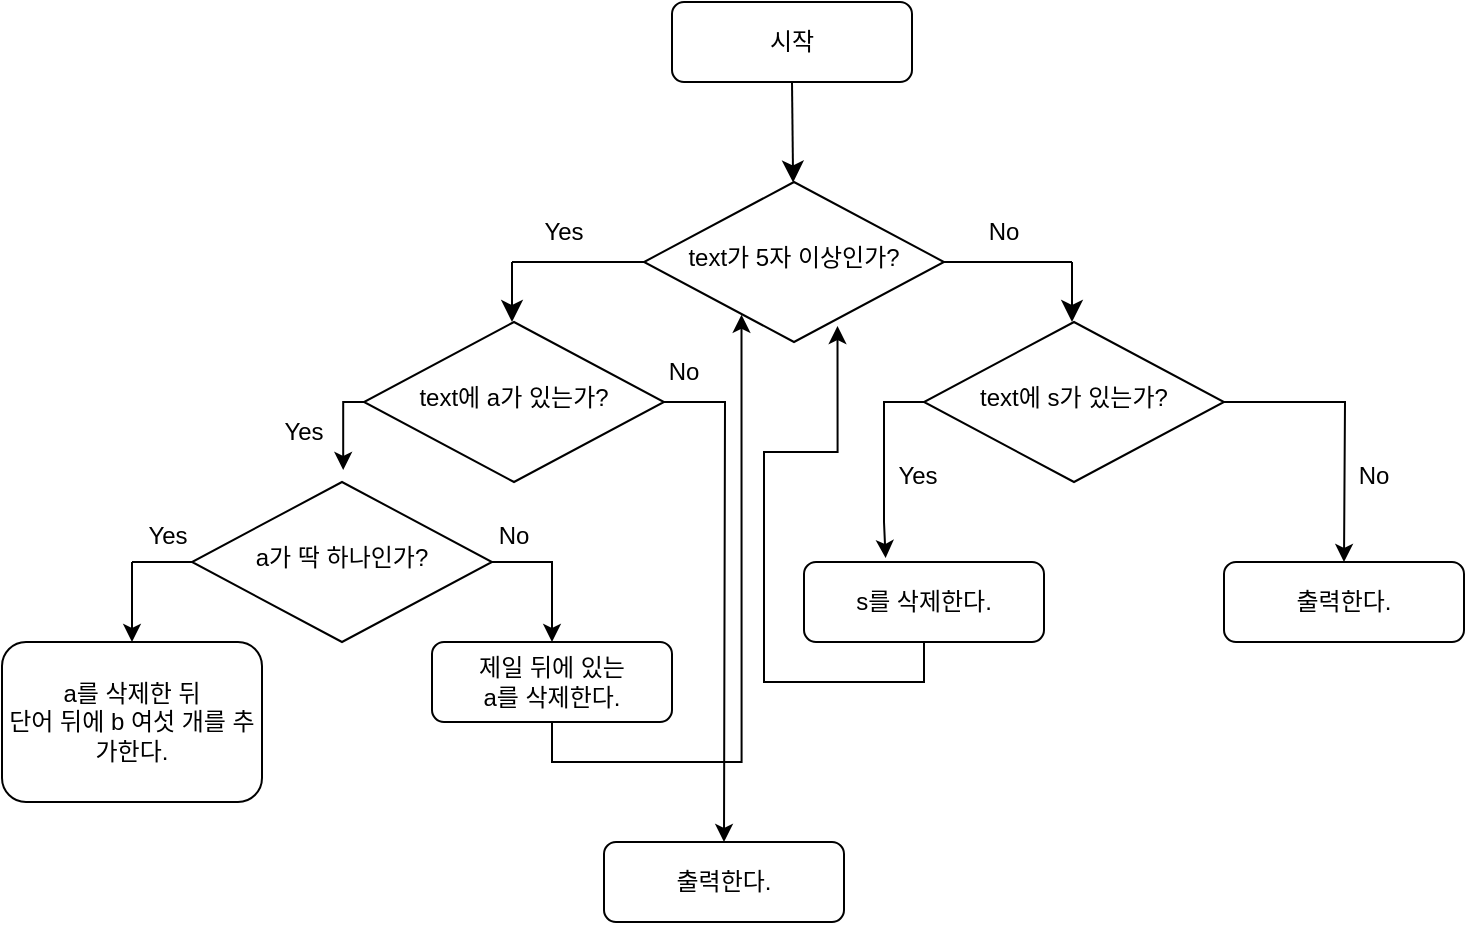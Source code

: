 <mxfile version="24.0.5" type="github">
  <diagram id="C5RBs43oDa-KdzZeNtuy" name="Page-1">
    <mxGraphModel dx="1290" dy="522" grid="1" gridSize="10" guides="1" tooltips="1" connect="1" arrows="1" fold="1" page="1" pageScale="1" pageWidth="827" pageHeight="1169" math="0" shadow="0">
      <root>
        <mxCell id="WIyWlLk6GJQsqaUBKTNV-0" />
        <mxCell id="WIyWlLk6GJQsqaUBKTNV-1" parent="WIyWlLk6GJQsqaUBKTNV-0" />
        <mxCell id="WIyWlLk6GJQsqaUBKTNV-3" value="시작" style="rounded=1;whiteSpace=wrap;html=1;fontSize=12;glass=0;strokeWidth=1;shadow=0;" parent="WIyWlLk6GJQsqaUBKTNV-1" vertex="1">
          <mxGeometry x="405" y="40" width="120" height="40" as="geometry" />
        </mxCell>
        <mxCell id="WIyWlLk6GJQsqaUBKTNV-6" value="text가 5자 이상인가?" style="rhombus;whiteSpace=wrap;html=1;shadow=0;fontFamily=Helvetica;fontSize=12;align=center;strokeWidth=1;spacing=6;spacingTop=-4;" parent="WIyWlLk6GJQsqaUBKTNV-1" vertex="1">
          <mxGeometry x="391" y="130" width="150" height="80" as="geometry" />
        </mxCell>
        <mxCell id="3RwIZmBpY-32ha0CNj88-5" value="" style="endArrow=none;html=1;rounded=0;fontSize=12;startSize=8;endSize=8;curved=1;entryX=0;entryY=0.5;entryDx=0;entryDy=0;" parent="WIyWlLk6GJQsqaUBKTNV-1" target="WIyWlLk6GJQsqaUBKTNV-6" edge="1">
          <mxGeometry width="50" height="50" relative="1" as="geometry">
            <mxPoint x="325" y="170" as="sourcePoint" />
            <mxPoint x="515" y="230" as="targetPoint" />
          </mxGeometry>
        </mxCell>
        <mxCell id="3RwIZmBpY-32ha0CNj88-6" value="" style="endArrow=classic;html=1;rounded=0;fontSize=12;startSize=8;endSize=8;curved=1;" parent="WIyWlLk6GJQsqaUBKTNV-1" edge="1">
          <mxGeometry width="50" height="50" relative="1" as="geometry">
            <mxPoint x="325" y="170" as="sourcePoint" />
            <mxPoint x="325" y="200" as="targetPoint" />
          </mxGeometry>
        </mxCell>
        <mxCell id="3RwIZmBpY-32ha0CNj88-8" value="" style="endArrow=classic;html=1;rounded=0;fontSize=12;startSize=8;endSize=8;curved=1;exitX=0.5;exitY=1;exitDx=0;exitDy=0;" parent="WIyWlLk6GJQsqaUBKTNV-1" source="WIyWlLk6GJQsqaUBKTNV-3" target="WIyWlLk6GJQsqaUBKTNV-6" edge="1">
          <mxGeometry width="50" height="50" relative="1" as="geometry">
            <mxPoint x="465" y="280" as="sourcePoint" />
            <mxPoint x="515" y="230" as="targetPoint" />
          </mxGeometry>
        </mxCell>
        <mxCell id="3RwIZmBpY-32ha0CNj88-10" value="" style="endArrow=none;html=1;rounded=0;fontSize=12;startSize=8;endSize=8;curved=1;exitX=1;exitY=0.5;exitDx=0;exitDy=0;" parent="WIyWlLk6GJQsqaUBKTNV-1" source="WIyWlLk6GJQsqaUBKTNV-6" edge="1">
          <mxGeometry width="50" height="50" relative="1" as="geometry">
            <mxPoint x="465" y="280" as="sourcePoint" />
            <mxPoint x="605" y="170" as="targetPoint" />
          </mxGeometry>
        </mxCell>
        <mxCell id="3RwIZmBpY-32ha0CNj88-11" value="" style="endArrow=classic;html=1;rounded=0;fontSize=12;startSize=8;endSize=8;curved=1;" parent="WIyWlLk6GJQsqaUBKTNV-1" edge="1">
          <mxGeometry width="50" height="50" relative="1" as="geometry">
            <mxPoint x="605" y="170" as="sourcePoint" />
            <mxPoint x="605" y="200" as="targetPoint" />
          </mxGeometry>
        </mxCell>
        <mxCell id="Tk9ti-23F66qOLm9LgOq-1" style="edgeStyle=orthogonalEdgeStyle;rounded=0;orthogonalLoop=1;jettySize=auto;html=1;exitX=1;exitY=0.5;exitDx=0;exitDy=0;entryX=0.5;entryY=0;entryDx=0;entryDy=0;" parent="WIyWlLk6GJQsqaUBKTNV-1" source="3RwIZmBpY-32ha0CNj88-13" target="3RwIZmBpY-32ha0CNj88-15" edge="1">
          <mxGeometry relative="1" as="geometry" />
        </mxCell>
        <mxCell id="3RwIZmBpY-32ha0CNj88-13" value="a가 딱 하나인가?" style="rhombus;whiteSpace=wrap;html=1;shadow=0;fontFamily=Helvetica;fontSize=12;align=center;strokeWidth=1;spacing=6;spacingTop=-4;" parent="WIyWlLk6GJQsqaUBKTNV-1" vertex="1">
          <mxGeometry x="165" y="280" width="150" height="80" as="geometry" />
        </mxCell>
        <mxCell id="3RwIZmBpY-32ha0CNj88-14" value="a를 삭제한 뒤&lt;div&gt;단어 뒤에 b 여섯 개를 추가한다.&lt;/div&gt;" style="rounded=1;whiteSpace=wrap;html=1;fontSize=12;glass=0;strokeWidth=1;shadow=0;" parent="WIyWlLk6GJQsqaUBKTNV-1" vertex="1">
          <mxGeometry x="70" y="360" width="130" height="80" as="geometry" />
        </mxCell>
        <mxCell id="3RwIZmBpY-32ha0CNj88-15" value="제일 뒤에 있는&lt;div&gt;a를 삭제한다.&lt;/div&gt;" style="rounded=1;whiteSpace=wrap;html=1;fontSize=12;glass=0;strokeWidth=1;shadow=0;" parent="WIyWlLk6GJQsqaUBKTNV-1" vertex="1">
          <mxGeometry x="285" y="360" width="120" height="40" as="geometry" />
        </mxCell>
        <mxCell id="3RwIZmBpY-32ha0CNj88-16" value="" style="endArrow=none;html=1;rounded=0;fontSize=12;startSize=8;endSize=8;curved=1;exitX=0;exitY=0.5;exitDx=0;exitDy=0;" parent="WIyWlLk6GJQsqaUBKTNV-1" source="3RwIZmBpY-32ha0CNj88-13" edge="1">
          <mxGeometry width="50" height="50" relative="1" as="geometry">
            <mxPoint x="505" y="380" as="sourcePoint" />
            <mxPoint x="135" y="320" as="targetPoint" />
          </mxGeometry>
        </mxCell>
        <mxCell id="Tk9ti-23F66qOLm9LgOq-0" value="" style="endArrow=classic;html=1;rounded=0;entryX=0.5;entryY=0;entryDx=0;entryDy=0;" parent="WIyWlLk6GJQsqaUBKTNV-1" target="3RwIZmBpY-32ha0CNj88-14" edge="1">
          <mxGeometry width="50" height="50" relative="1" as="geometry">
            <mxPoint x="135" y="320" as="sourcePoint" />
            <mxPoint x="415" y="330" as="targetPoint" />
          </mxGeometry>
        </mxCell>
        <mxCell id="Tk9ti-23F66qOLm9LgOq-10" style="edgeStyle=orthogonalEdgeStyle;rounded=0;orthogonalLoop=1;jettySize=auto;html=1;exitX=1;exitY=0.5;exitDx=0;exitDy=0;" parent="WIyWlLk6GJQsqaUBKTNV-1" source="Tk9ti-23F66qOLm9LgOq-2" edge="1">
          <mxGeometry relative="1" as="geometry">
            <mxPoint x="431" y="460" as="targetPoint" />
          </mxGeometry>
        </mxCell>
        <mxCell id="Tk9ti-23F66qOLm9LgOq-2" value="text에 a가 있는가?" style="rhombus;whiteSpace=wrap;html=1;shadow=0;fontFamily=Helvetica;fontSize=12;align=center;strokeWidth=1;spacing=6;spacingTop=-4;" parent="WIyWlLk6GJQsqaUBKTNV-1" vertex="1">
          <mxGeometry x="251" y="200" width="150" height="80" as="geometry" />
        </mxCell>
        <mxCell id="Tk9ti-23F66qOLm9LgOq-3" style="edgeStyle=orthogonalEdgeStyle;rounded=0;orthogonalLoop=1;jettySize=auto;html=1;exitX=0;exitY=0.5;exitDx=0;exitDy=0;entryX=0.504;entryY=-0.075;entryDx=0;entryDy=0;entryPerimeter=0;" parent="WIyWlLk6GJQsqaUBKTNV-1" source="Tk9ti-23F66qOLm9LgOq-2" target="3RwIZmBpY-32ha0CNj88-13" edge="1">
          <mxGeometry relative="1" as="geometry" />
        </mxCell>
        <mxCell id="Tk9ti-23F66qOLm9LgOq-4" value="Yes" style="text;html=1;align=center;verticalAlign=middle;whiteSpace=wrap;rounded=0;" parent="WIyWlLk6GJQsqaUBKTNV-1" vertex="1">
          <mxGeometry x="321" y="140" width="60" height="30" as="geometry" />
        </mxCell>
        <mxCell id="Tk9ti-23F66qOLm9LgOq-5" value="No" style="text;html=1;align=center;verticalAlign=middle;whiteSpace=wrap;rounded=0;" parent="WIyWlLk6GJQsqaUBKTNV-1" vertex="1">
          <mxGeometry x="541" y="140" width="60" height="30" as="geometry" />
        </mxCell>
        <mxCell id="Tk9ti-23F66qOLm9LgOq-6" value="Yes" style="text;html=1;align=center;verticalAlign=middle;whiteSpace=wrap;rounded=0;" parent="WIyWlLk6GJQsqaUBKTNV-1" vertex="1">
          <mxGeometry x="191" y="240" width="60" height="30" as="geometry" />
        </mxCell>
        <mxCell id="Tk9ti-23F66qOLm9LgOq-7" value="Yes" style="text;html=1;align=center;verticalAlign=middle;whiteSpace=wrap;rounded=0;" parent="WIyWlLk6GJQsqaUBKTNV-1" vertex="1">
          <mxGeometry x="123" y="292" width="60" height="30" as="geometry" />
        </mxCell>
        <mxCell id="Tk9ti-23F66qOLm9LgOq-8" value="No" style="text;html=1;align=center;verticalAlign=middle;whiteSpace=wrap;rounded=0;" parent="WIyWlLk6GJQsqaUBKTNV-1" vertex="1">
          <mxGeometry x="296" y="292" width="60" height="30" as="geometry" />
        </mxCell>
        <mxCell id="Tk9ti-23F66qOLm9LgOq-9" value="출력한다." style="rounded=1;whiteSpace=wrap;html=1;fontSize=12;glass=0;strokeWidth=1;shadow=0;" parent="WIyWlLk6GJQsqaUBKTNV-1" vertex="1">
          <mxGeometry x="371" y="460" width="120" height="40" as="geometry" />
        </mxCell>
        <mxCell id="Tk9ti-23F66qOLm9LgOq-11" value="No" style="text;html=1;align=center;verticalAlign=middle;whiteSpace=wrap;rounded=0;" parent="WIyWlLk6GJQsqaUBKTNV-1" vertex="1">
          <mxGeometry x="381" y="210" width="60" height="30" as="geometry" />
        </mxCell>
        <mxCell id="Tk9ti-23F66qOLm9LgOq-16" style="edgeStyle=orthogonalEdgeStyle;rounded=0;orthogonalLoop=1;jettySize=auto;html=1;exitX=1;exitY=0.5;exitDx=0;exitDy=0;" parent="WIyWlLk6GJQsqaUBKTNV-1" source="Tk9ti-23F66qOLm9LgOq-13" edge="1">
          <mxGeometry relative="1" as="geometry">
            <mxPoint x="741" y="320" as="targetPoint" />
          </mxGeometry>
        </mxCell>
        <mxCell id="Tk9ti-23F66qOLm9LgOq-19" style="edgeStyle=orthogonalEdgeStyle;rounded=0;orthogonalLoop=1;jettySize=auto;html=1;exitX=0;exitY=0.5;exitDx=0;exitDy=0;entryX=0.34;entryY=-0.05;entryDx=0;entryDy=0;entryPerimeter=0;" parent="WIyWlLk6GJQsqaUBKTNV-1" source="Tk9ti-23F66qOLm9LgOq-13" target="Tk9ti-23F66qOLm9LgOq-14" edge="1">
          <mxGeometry relative="1" as="geometry">
            <mxPoint x="511" y="310" as="targetPoint" />
          </mxGeometry>
        </mxCell>
        <mxCell id="Tk9ti-23F66qOLm9LgOq-13" value="text에 s가 있는가?" style="rhombus;whiteSpace=wrap;html=1;shadow=0;fontFamily=Helvetica;fontSize=12;align=center;strokeWidth=1;spacing=6;spacingTop=-4;" parent="WIyWlLk6GJQsqaUBKTNV-1" vertex="1">
          <mxGeometry x="531" y="200" width="150" height="80" as="geometry" />
        </mxCell>
        <mxCell id="Tk9ti-23F66qOLm9LgOq-14" value="s를 삭제한다." style="rounded=1;whiteSpace=wrap;html=1;fontSize=12;glass=0;strokeWidth=1;shadow=0;" parent="WIyWlLk6GJQsqaUBKTNV-1" vertex="1">
          <mxGeometry x="471" y="320" width="120" height="40" as="geometry" />
        </mxCell>
        <mxCell id="Tk9ti-23F66qOLm9LgOq-15" value="출력한다." style="rounded=1;whiteSpace=wrap;html=1;fontSize=12;glass=0;strokeWidth=1;shadow=0;" parent="WIyWlLk6GJQsqaUBKTNV-1" vertex="1">
          <mxGeometry x="681" y="320" width="120" height="40" as="geometry" />
        </mxCell>
        <mxCell id="Tk9ti-23F66qOLm9LgOq-20" value="Yes" style="text;html=1;align=center;verticalAlign=middle;whiteSpace=wrap;rounded=0;" parent="WIyWlLk6GJQsqaUBKTNV-1" vertex="1">
          <mxGeometry x="498" y="262" width="60" height="30" as="geometry" />
        </mxCell>
        <mxCell id="Tk9ti-23F66qOLm9LgOq-21" value="No" style="text;html=1;align=center;verticalAlign=middle;whiteSpace=wrap;rounded=0;" parent="WIyWlLk6GJQsqaUBKTNV-1" vertex="1">
          <mxGeometry x="726" y="262" width="60" height="30" as="geometry" />
        </mxCell>
        <mxCell id="Tk9ti-23F66qOLm9LgOq-23" style="edgeStyle=orthogonalEdgeStyle;rounded=0;orthogonalLoop=1;jettySize=auto;html=1;exitX=0.5;exitY=1;exitDx=0;exitDy=0;entryX=0.645;entryY=0.9;entryDx=0;entryDy=0;entryPerimeter=0;" parent="WIyWlLk6GJQsqaUBKTNV-1" source="Tk9ti-23F66qOLm9LgOq-14" target="WIyWlLk6GJQsqaUBKTNV-6" edge="1">
          <mxGeometry relative="1" as="geometry" />
        </mxCell>
        <mxCell id="Tk9ti-23F66qOLm9LgOq-24" style="edgeStyle=orthogonalEdgeStyle;rounded=0;orthogonalLoop=1;jettySize=auto;html=1;exitX=0.5;exitY=1;exitDx=0;exitDy=0;entryX=0.325;entryY=0.83;entryDx=0;entryDy=0;entryPerimeter=0;" parent="WIyWlLk6GJQsqaUBKTNV-1" source="3RwIZmBpY-32ha0CNj88-15" target="WIyWlLk6GJQsqaUBKTNV-6" edge="1">
          <mxGeometry relative="1" as="geometry" />
        </mxCell>
      </root>
    </mxGraphModel>
  </diagram>
</mxfile>
